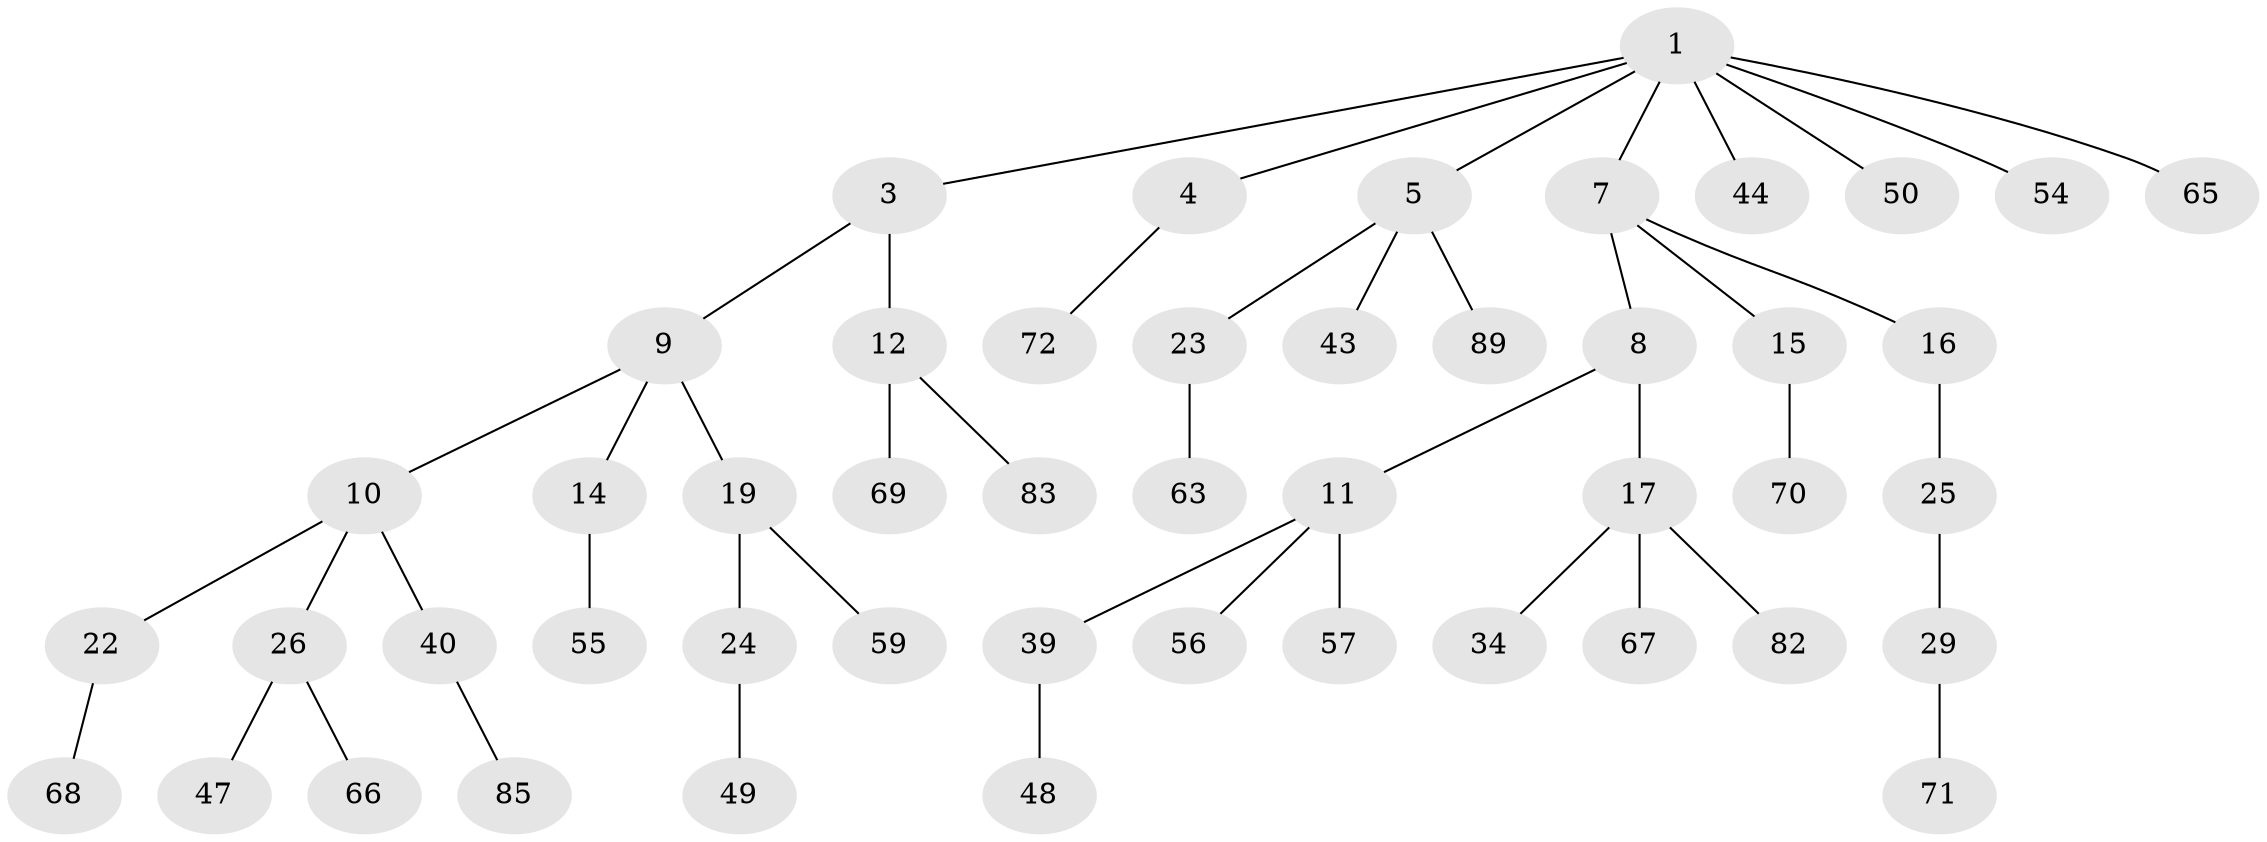 // original degree distribution, {5: 0.0625, 4: 0.0625, 3: 0.13541666666666666, 2: 0.21875, 6: 0.010416666666666666, 1: 0.5104166666666666}
// Generated by graph-tools (version 1.1) at 2025/19/03/04/25 18:19:26]
// undirected, 48 vertices, 47 edges
graph export_dot {
graph [start="1"]
  node [color=gray90,style=filled];
  1 [super="+2+6"];
  3;
  4 [super="+46"];
  5;
  7 [super="+78"];
  8;
  9;
  10;
  11 [super="+53+51+96+21"];
  12;
  14;
  15 [super="+81+73"];
  16 [super="+18+32+79"];
  17;
  19;
  22 [super="+30"];
  23 [super="+35+61"];
  24 [super="+87+75+42"];
  25 [super="+88+28+38"];
  26 [super="+37+36"];
  29 [super="+31"];
  34;
  39;
  40;
  43;
  44 [super="+94"];
  47;
  48;
  49;
  50;
  54 [super="+86"];
  55;
  56;
  57;
  59;
  63;
  65 [super="+91"];
  66;
  67;
  68;
  69 [super="+74"];
  70;
  71;
  72;
  82 [super="+95"];
  83;
  85;
  89 [super="+93"];
  1 -- 4;
  1 -- 5;
  1 -- 54;
  1 -- 3;
  1 -- 44;
  1 -- 7;
  1 -- 65;
  1 -- 50;
  3 -- 9;
  3 -- 12;
  4 -- 72;
  5 -- 23;
  5 -- 43;
  5 -- 89;
  7 -- 8;
  7 -- 15;
  7 -- 16;
  8 -- 11;
  8 -- 17;
  9 -- 10;
  9 -- 14;
  9 -- 19;
  10 -- 22;
  10 -- 26;
  10 -- 40;
  11 -- 57;
  11 -- 56;
  11 -- 39;
  12 -- 69;
  12 -- 83;
  14 -- 55;
  15 -- 70;
  16 -- 25;
  17 -- 34;
  17 -- 67;
  17 -- 82;
  19 -- 24;
  19 -- 59;
  22 -- 68;
  23 -- 63;
  24 -- 49;
  25 -- 29;
  26 -- 47;
  26 -- 66;
  29 -- 71;
  39 -- 48;
  40 -- 85;
}

